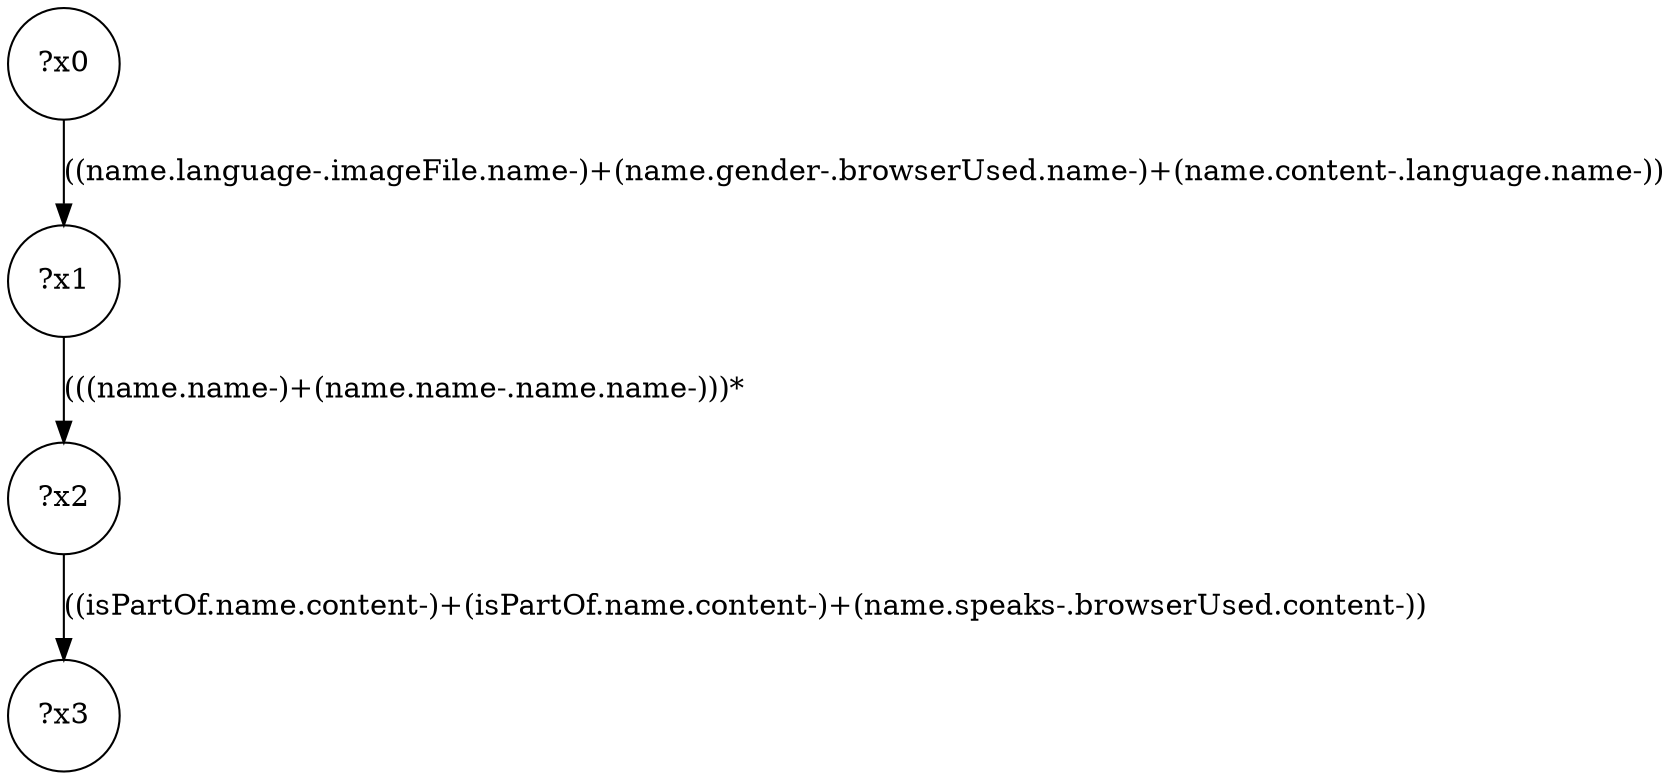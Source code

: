 digraph g {
	x0 [shape=circle, label="?x0"];
	x1 [shape=circle, label="?x1"];
	x0 -> x1 [label="((name.language-.imageFile.name-)+(name.gender-.browserUsed.name-)+(name.content-.language.name-))"];
	x2 [shape=circle, label="?x2"];
	x1 -> x2 [label="(((name.name-)+(name.name-.name.name-)))*"];
	x3 [shape=circle, label="?x3"];
	x2 -> x3 [label="((isPartOf.name.content-)+(isPartOf.name.content-)+(name.speaks-.browserUsed.content-))"];
}

